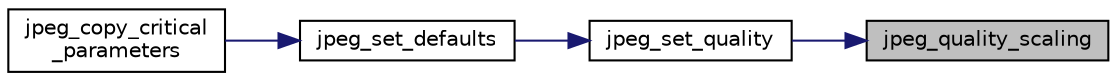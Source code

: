 digraph "jpeg_quality_scaling"
{
 // LATEX_PDF_SIZE
  bgcolor="transparent";
  edge [fontname="Helvetica",fontsize="10",labelfontname="Helvetica",labelfontsize="10"];
  node [fontname="Helvetica",fontsize="10",shape=record];
  rankdir="RL";
  Node35 [label="jpeg_quality_scaling",height=0.2,width=0.4,color="black", fillcolor="grey75", style="filled", fontcolor="black",tooltip=" "];
  Node35 -> Node36 [dir="back",color="midnightblue",fontsize="10",style="solid",fontname="Helvetica"];
  Node36 [label="jpeg_set_quality",height=0.2,width=0.4,color="black",URL="$jcparam_8c.html#a77a21e7acdc00229714e68775d09bfb1",tooltip=" "];
  Node36 -> Node37 [dir="back",color="midnightblue",fontsize="10",style="solid",fontname="Helvetica"];
  Node37 [label="jpeg_set_defaults",height=0.2,width=0.4,color="black",URL="$jcparam_8c.html#ab855f50a89e118a9dbe35152fc480872",tooltip=" "];
  Node37 -> Node38 [dir="back",color="midnightblue",fontsize="10",style="solid",fontname="Helvetica"];
  Node38 [label="jpeg_copy_critical\l_parameters",height=0.2,width=0.4,color="black",URL="$jctrans_8c.html#a8e350f6a1833cf2fb191652e7d31bd35",tooltip=" "];
}
